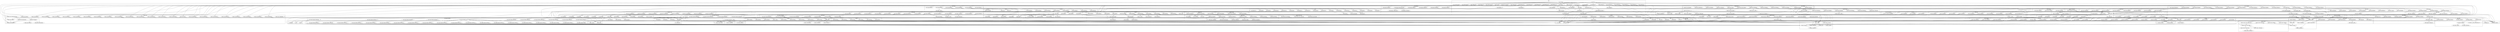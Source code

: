 digraph {
graph [overlap=false]
subgraph cluster_XSLoader {
	label="XSLoader";
	"XSLoader::load";
}
subgraph cluster_Try_Tiny_ScopeGuard {
	label="Try::Tiny::ScopeGuard";
	"Try::Tiny::ScopeGuard::BEGIN@167";
}
subgraph cluster_Tie_StdHash {
	label="Tie::StdHash";
	"Tie::StdHash::TIEHASH";
}
subgraph cluster_integer {
	label="integer";
	"integer::unimport";
	"integer::import";
}
subgraph cluster_HTTP_Date {
	label="HTTP::Date";
	"HTTP::Date::BEGIN@3";
}
subgraph cluster_Encode_utf8 {
	label="Encode::utf8";
	"Encode::utf8::BEGIN@215";
	"Encode::utf8::decode";
	"Encode::utf8::BEGIN@229";
}
subgraph cluster_Carp {
	label="Carp";
	"Carp::_fetch_sub";
	"Carp::BEGIN@3";
	"Carp::BEGIN@49";
	"Carp::_univ_mod_loaded";
	"Carp::BEGIN@6";
	"Carp::BEGIN@749";
	"Carp::BEGIN@742";
	"Carp::BEGIN@61";
	"Carp::BEGIN@73";
	"Carp::BEGIN@728";
	"Carp::BEGIN@294";
	"Carp::BEGIN@137";
	"Carp::BEGIN@572";
	"Carp::BEGIN@95";
	"Carp::BEGIN@187";
	"Carp::BEGIN@1";
	"Carp::BEGIN@4";
	"Carp::BEGIN@168";
	"Carp::BEGIN@5";
	"Carp::BEGIN@254";
}
subgraph cluster_Encode_Encoding {
	label="Encode::Encoding";
	"Encode::Encoding::BEGIN@11";
	"Encode::Encoding::BEGIN@12";
	"Encode::Encoding::CORE:match";
	"Encode::Encoding::BEGIN@4";
	"Encode::Encoding::BEGIN@5";
	"Encode::Encoding::BEGIN@10";
	"Encode::Encoding::renewed";
	"Encode::Encoding::__ANON__";
	"Encode::Encoding::BEGIN@14";
}
subgraph cluster_Symbol {
	label="Symbol";
	"Symbol::BEGIN@3";
	"Symbol::BEGIN@59";
	"Symbol::BEGIN@25";
	"Symbol::BEGIN@78";
	"Symbol::BEGIN@88";
	"Symbol::BEGIN@4";
}
subgraph cluster_File_Copy {
	label="File::Copy";
	"File::Copy::BEGIN@11";
	"File::Copy::__ANON__";
	"File::Copy::BEGIN@12";
	"File::Copy::BEGIN@16";
	"File::Copy::BEGIN@1";
	"File::Copy::BEGIN@19";
	"File::Copy::BEGIN@12.19";
	"File::Copy::BEGIN@10";
	"File::Copy::BEGIN@15";
	"File::Copy::BEGIN@13";
	"File::Copy::BEGIN@17";
	"File::Copy::BEGIN@14";
}
subgraph cluster_Encode_MIME_Name {
	label="Encode::MIME::Name";
	"Encode::MIME::Name::BEGIN@2";
	"Encode::MIME::Name::CORE:match";
	"Encode::MIME::Name::BEGIN@3";
}
subgraph cluster_main {
	label="main";
	"main::CORE:substcont";
	"main::BEGIN@13";
	"main::RRSAgent_text_format";
	"main::fc_uniq";
	"main::BEGIN@128";
	"main::BEGIN@131";
	"main::link_to_recording";
	"main::BEGIN@15";
	"main::CORE:close";
	"main::BEGIN@135";
	"main::add_scribes";
	"main::CORE:unpack";
	"main::BEGIN@137";
	"main::make_id";
	"main::BEGIN@136";
	"main::BEGIN@130";
	"main::CORE:binmode";
	"main::CORE:pack";
	"main::CORE:readline";
	"main::mklink";
	"main::BEGIN@129";
	"main::NULL";
	"main::esc";
	"main::CORE:subst";
	"main::CORE:match";
	"main::BEGIN@134";
	"main::break_url";
	"main::BEGIN@16";
	"main::CORE:print";
	"main::BEGIN@133";
	"main::BEGIN@138";
	"main::BEGIN@126";
	"main::BEGIN@127";
	"main::repository_to_url";
	"main::is_cur_scribe";
	"main::BEGIN@132";
	"main::RUNTIME";
	"main::CORE:regcomp";
	"main::CORE:sort";
}
subgraph cluster_List_Util {
	label="List::Util";
	"List::Util::BEGIN@10";
	"List::Util::BEGIN@35";
	"List::Util::BEGIN@9";
}
subgraph cluster_Storable {
	label="Storable";
	"Storable::BEGIN@66";
	"Storable::BEGIN@487";
	"Storable::BEGIN@83";
	"Storable::BEGIN@30";
	"Storable::CORE:qr";
	"Storable::BEGIN@44";
	"Storable::BEGIN@109";
	"Storable::BEGIN@42";
}
subgraph cluster_AutoLoader {
	label="AutoLoader";
	"AutoLoader::BEGIN@13";
	"AutoLoader::BEGIN@4";
	"AutoLoader::BEGIN@146";
	"AutoLoader::BEGIN@3";
	"AutoLoader::BEGIN@194";
	"AutoLoader::BEGIN@37";
}
subgraph cluster_Pod_Simple_BlackBox {
	label="Pod::Simple::BlackBox";
	"Pod::Simple::BlackBox::BEGIN@1.10";
	"Pod::Simple::BlackBox::BEGIN@1.4";
	"Pod::Simple::BlackBox::BEGIN@1.8";
	"Pod::Simple::BlackBox::BEGIN@289";
	"Pod::Simple::BlackBox::my_qr";
	"Pod::Simple::BlackBox::BEGIN@1.2";
	"Pod::Simple::BlackBox::BEGIN@24";
	"Pod::Simple::BlackBox::CORE:match";
	"Pod::Simple::BlackBox::BEGIN@1520";
	"Pod::Simple::BlackBox::BEGIN@1.6";
	"Pod::Simple::BlackBox::BEGIN@273";
	"Pod::Simple::BlackBox::BEGIN@1";
	"Pod::Simple::BlackBox::BEGIN@1.7";
	"Pod::Simple::BlackBox::BEGIN@55";
	"Pod::Simple::BlackBox::BEGIN@1.3";
	"Pod::Simple::BlackBox::BEGIN@1.11";
	"Pod::Simple::BlackBox::BEGIN@1.17";
	"Pod::Simple::BlackBox::BEGIN@1.5";
	"Pod::Simple::BlackBox::BEGIN@21";
	"Pod::Simple::BlackBox::BEGIN@22";
	"Pod::Simple::BlackBox::BEGIN@1.1";
	"Pod::Simple::BlackBox::BEGIN@1.15";
	"Pod::Simple::BlackBox::BEGIN@67";
	"Pod::Simple::BlackBox::BEGIN@1.14";
	"Pod::Simple::BlackBox::BEGIN@1.13";
	"Pod::Simple::BlackBox::CORE:qr";
	"Pod::Simple::BlackBox::BEGIN@1.18";
	"Pod::Simple::BlackBox::BEGIN@1.12";
	"Pod::Simple::BlackBox::BEGIN@1.9";
	"Pod::Simple::BlackBox::BEGIN@1.16";
	"Pod::Simple::BlackBox::BEGIN@23";
}
subgraph cluster_File_Basename {
	label="File::Basename";
	"File::Basename::BEGIN@13";
	"File::Basename::fileparse_set_fstype";
	"File::Basename::BEGIN@184";
	"File::Basename::CORE:regcomp";
	"File::Basename::BEGIN@5";
	"File::Basename::BEGIN@12";
	"File::Basename::BEGIN@14";
	"File::Basename::CORE:match";
}
subgraph cluster_constant {
	label="constant";
	"constant::BEGIN@141";
	"constant::BEGIN@40";
	"constant::CORE:qr";
	"constant::BEGIN@24";
	"constant::BEGIN@90";
	"constant::import";
	"constant::CORE:regcomp";
	"constant::CORE:match";
	"constant::BEGIN@2";
	"constant::BEGIN@3";
	"constant::BEGIN@4";
	"constant::BEGIN@65";
	"constant::CORE:subst";
}
subgraph cluster_Scalar_Util {
	label="Scalar::Util";
	"Scalar::Util::BEGIN@9";
	"Scalar::Util::BEGIN@10";
}
subgraph cluster_warnings {
	label="warnings";
	"warnings::unimport";
	"warnings::_bits";
	"warnings::register_categories";
	"warnings::import";
	"warnings::CORE:match";
	"warnings::_expand_bits";
	"warnings::_mkMask";
}
subgraph cluster_Getopt_Long_CallBack {
	label="Getopt::Long::CallBack";
	"Getopt::Long::CallBack::BEGIN@1573";
}
subgraph cluster_Internals {
	label="Internals";
	"Internals::SvREADONLY";
}
subgraph cluster_Pod_Simple_LinkSection {
	label="Pod::Simple::LinkSection";
	"Pod::Simple::LinkSection::BEGIN@11";
	"Pod::Simple::LinkSection::__ANON__";
	"Pod::Simple::LinkSection::BEGIN@7";
	"Pod::Simple::LinkSection::BEGIN@8";
	"Pod::Simple::LinkSection::BEGIN@6";
}
subgraph cluster_Sub_Util {
	label="Sub::Util";
	"Sub::Util::BEGIN@8";
	"Sub::Util::BEGIN@7";
}
subgraph cluster_Pod_Simple {
	label="Pod::Simple";
	"Pod::Simple::BEGIN@7";
	"Pod::Simple::BEGIN@10";
	"Pod::Simple::BEGIN@1517";
	"Pod::Simple::BEGIN@4";
	"Pod::Simple::BEGIN@8";
	"Pod::Simple::BEGIN@11";
	"Pod::Simple::CORE:match";
	"Pod::Simple::BEGIN@5";
	"Pod::Simple::BEGIN@1521";
	"Pod::Simple::BEGIN@33";
	"Pod::Simple::BEGIN@9";
	"Pod::Simple::BEGIN@2";
	"Pod::Simple::BEGIN@6";
	"Pod::Simple::BEGIN@174";
	"Pod::Simple::BEGIN@14";
	"Pod::Simple::_accessorize";
	"Pod::Simple::__ANON__";
}
subgraph cluster_Getopt_Long {
	label="Getopt::Long";
	"Getopt::Long::BEGIN@230";
	"Getopt::Long::BEGIN@248";
	"Getopt::Long::CORE:regcomp";
	"Getopt::Long::GetOptionsFromArray";
	"Getopt::Long::BEGIN@237";
	"Getopt::Long::BEGIN@46";
	"Getopt::Long::BEGIN@220";
	"Getopt::Long::BEGIN@240";
	"Getopt::Long::BEGIN@238";
	"Getopt::Long::CORE:match";
	"Getopt::Long::BEGIN@26";
	"Getopt::Long::CORE:sort";
	"Getopt::Long::BEGIN@234";
	"Getopt::Long::BEGIN@249";
	"Getopt::Long::BEGIN@232";
	"Getopt::Long::GetOptions";
	"Getopt::Long::ConfigDefaults";
	"Getopt::Long::BEGIN@38";
	"Getopt::Long::BEGIN@235";
	"Getopt::Long::FindOption";
	"Getopt::Long::BEGIN@241";
	"Getopt::Long::BEGIN@52";
	"Getopt::Long::ParseOptionSpec";
	"Getopt::Long::BEGIN@259";
	"Getopt::Long::import";
	"Getopt::Long::BEGIN@27";
	"Getopt::Long::BEGIN@47";
	"Getopt::Long::BEGIN@23";
	"Getopt::Long::Configure";
	"Getopt::Long::BEGIN@20";
	"Getopt::Long::BEGIN@49";
	"Getopt::Long::BEGIN@236";
}
subgraph cluster_HTTP_Request {
	label="HTTP::Request";
	"HTTP::Request::BEGIN@4";
	"HTTP::Request::BEGIN@3";
	"HTTP::Request::BEGIN@8";
}
subgraph cluster_Encode_Alias {
	label="Encode::Alias";
	"Encode::Alias::BEGIN@5";
	"Encode::Alias::init_aliases";
	"Encode::Alias::BEGIN@7";
	"Encode::Alias::CORE:match";
	"Encode::Alias::BEGIN@3";
	"Encode::Alias::CORE:qr";
	"Encode::Alias::BEGIN@111";
	"Encode::Alias::define_alias";
	"Encode::Alias::find_alias";
	"Encode::Alias::BEGIN@2";
	"Encode::Alias::undef_aliases";
	"Encode::Alias::CORE:regcomp";
}
subgraph cluster_POSIX {
	label="POSIX";
	"POSIX::BEGIN@3";
	"POSIX::CORE:sort";
	"POSIX::BEGIN@11";
	"POSIX::BEGIN@2";
	"POSIX::CORE:subst";
	"POSIX::LC_COLLATE";
	"POSIX::BEGIN@225";
	"POSIX::import";
	"POSIX::load_imports";
}
subgraph cluster_locale {
	label="locale";
	"locale::import";
	"locale::BEGIN@4";
	"locale::BEGIN@7";
	"locale::CORE:subst";
	"locale::BEGIN@3";
}
subgraph cluster_Time_HiRes {
	label="Time::HiRes";
	"Time::HiRes::BEGIN@4";
	"Time::HiRes::AUTOLOAD";
	"Time::HiRes::constant";
	"Time::HiRes::BEGIN@7";
	"Time::HiRes::BEGIN@3";
	"Time::HiRes::import";
	"Time::HiRes::__ANON__[Time/HiRes.pm:71]";
	"Time::HiRes::BEGIN@70";
	"Time::HiRes::CORE:subst";
}
subgraph cluster_File_Spec {
	label="File::Spec";
	"File::Spec::BEGIN@3";
}
subgraph cluster_Config {
	label="Config";
	"Config::BEGIN@9";
	"Config::TIEHASH";
	"Config::BEGIN@10";
	"Config::import";
	"Config::BEGIN@47";
}
subgraph cluster_utf8 {
	label="utf8";
	"utf8::BEGIN@3";
	"utf8::encode";
	"utf8::import";
	"utf8::BEGIN@4";
}
subgraph cluster_if {
	label="if";
	"if::import";
	"if::work";
	"if::BEGIN@2";
}
subgraph cluster_File_Spec_Unix {
	label="File::Spec::Unix";
	"File::Spec::Unix::BEGIN@57";
	"File::Spec::Unix::BEGIN@127";
	"File::Spec::Unix::BEGIN@4";
	"File::Spec::Unix::BEGIN@119";
	"File::Spec::Unix::BEGIN@3";
	"File::Spec::Unix::BEGIN@60";
	"File::Spec::Unix::BEGIN@83";
	"File::Spec::Unix::BEGIN@63";
}
subgraph cluster_Encode_Guess {
	label="Encode::Guess";
	"Encode::Guess::BEGIN@4";
	"Encode::Guess::__ANON__";
	"Encode::Guess::CORE:pack";
	"Encode::Guess::BEGIN@16";
	"Encode::Guess::BEGIN@8";
	"Encode::Guess::CORE:unpack";
	"Encode::Guess::BEGIN@3";
	"Encode::Guess::BEGIN@2";
	"Encode::Guess::add_suspects";
	"Encode::Guess::BEGIN@27";
	"Encode::Guess::CORE:match";
	"Encode::Guess::guess";
	"Encode::Guess::BEGIN@145";
	"Encode::Guess::set_suspects";
	"Encode::Guess::guess_encoding";
	"Encode::Guess::import";
	"Encode::Guess::BEGIN@81";
}
subgraph cluster_Pod_Text {
	label="Pod::Text";
	"Pod::Text::BEGIN@26";
	"Pod::Text::BEGIN@21";
	"Pod::Text::BEGIN@17";
	"Pod::Text::BEGIN@24";
	"Pod::Text::BEGIN@19";
	"Pod::Text::BEGIN@18";
	"Pod::Text::BEGIN@25";
	"Pod::Text::BEGIN@23";
}
subgraph cluster_vars {
	label="vars";
	"vars::BEGIN@3";
	"vars::BEGIN@7";
	"vars::BEGIN@8";
	"vars::import";
	"vars::CORE:match";
}
subgraph cluster_HTTP_Config {
	label="HTTP::Config";
	"HTTP::Config::__ANON__";
	"HTTP::Config::new";
	"HTTP::Config::add";
	"HTTP::Config::BEGIN@4";
	"HTTP::Config::BEGIN@3";
	"HTTP::Config::BEGIN@8";
	"HTTP::Config::BEGIN@43";
}
subgraph cluster_strict {
	label="strict";
	"strict::import";
	"strict::unimport";
}
subgraph cluster_Pod_Usage {
	label="Pod::Usage";
	"Pod::Usage::BEGIN@18";
	"Pod::Usage::BEGIN@19";
	"Pod::Usage::BEGIN@25";
	"Pod::Usage::BEGIN@17";
	"Pod::Usage::BEGIN@13";
	"Pod::Usage::BEGIN@16";
	"Pod::Usage::__ANON__";
}
subgraph cluster_Exporter {
	label="Exporter";
	"Exporter::export";
	"Exporter::BEGIN@4";
	"Exporter::as_heavy";
	"Exporter::export_to_level";
	"Exporter::CORE:subst";
	"Exporter::import";
	"Exporter::BEGIN@3";
	"Exporter::CORE:match";
}
subgraph cluster_version {
	label="version";
	"version::(bool";
	"version::(cmp";
}
subgraph cluster_overload {
	label="overload";
	"overload::import";
	"overload::BEGIN@5";
	"overload::OVERLOAD";
	"overload::BEGIN@4";
	"overload::BEGIN@85";
	"overload::BEGIN@115";
	"overload::BEGIN@3";
	"overload::BEGIN@145";
}
subgraph cluster_HTTP_Status {
	label="HTTP::Status";
	"HTTP::Status::BEGIN@3";
	"HTTP::Status::BEGIN@8";
	"HTTP::Status::BEGIN@4";
	"HTTP::Status::CORE:match";
	"HTTP::Status::BEGIN@134";
	"HTTP::Status::CORE:subst";
}
subgraph cluster_URI {
	label="URI";
	"URI::BEGIN@43";
	"URI::BEGIN@9";
	"URI::BEGIN@4";
	"URI::BEGIN@41";
	"URI::BEGIN@40";
	"URI::BEGIN@3";
	"URI::BEGIN@180";
}
subgraph cluster_overloading {
	label="overloading";
	"overloading::unimport";
	"overloading::BEGIN@2";
}
subgraph cluster_parent {
	label="parent";
	"parent::CORE:subst";
	"parent::BEGIN@2";
	"parent::import";
	"parent::BEGIN@21";
}
subgraph cluster_HTTP_Headers {
	label="HTTP::Headers";
	"HTTP::Headers::_header";
	"HTTP::Headers::BEGIN@3";
	"HTTP::Headers::BEGIN@4";
	"HTTP::Headers::new";
	"HTTP::Headers::CORE:match";
	"HTTP::Headers::BEGIN@8";
	"HTTP::Headers::header";
	"HTTP::Headers::BEGIN@9";
}
subgraph cluster_warnings_register {
	label="warnings::register";
	"warnings::register::import";
}
subgraph cluster_HTTP_Response {
	label="HTTP::Response";
	"HTTP::Response::BEGIN@4";
	"HTTP::Response::BEGIN@10";
	"HTTP::Response::BEGIN@3";
	"HTTP::Response::BEGIN@8";
}
subgraph cluster_LWP_Protocol {
	label="LWP::Protocol";
	"LWP::Protocol::BEGIN@7";
	"LWP::Protocol::BEGIN@62";
	"LWP::Protocol::BEGIN@9";
	"LWP::Protocol::BEGIN@8";
	"LWP::Protocol::BEGIN@10";
	"LWP::Protocol::BEGIN@11";
	"LWP::Protocol::BEGIN@3";
	"LWP::Protocol::BEGIN@12";
}
subgraph cluster_HTTP_Message {
	label="HTTP::Message";
	"HTTP::Message::BEGIN@4";
	"HTTP::Message::BEGIN@3";
	"HTTP::Message::BEGIN@750";
}
subgraph cluster_UNIVERSAL {
	label="UNIVERSAL";
	"UNIVERSAL::VERSION";
	"UNIVERSAL::isa";
}
subgraph cluster_Clone {
	label="Clone";
	"Clone::BEGIN@3";
	"Clone::BEGIN@8";
}
subgraph cluster_Encode_Config {
	label="Encode::Config";
	"Encode::Config::BEGIN@7";
	"Encode::Config::CORE:match";
	"Encode::Config::BEGIN@8";
}
subgraph cluster_Encode {
	label="Encode";
	"Encode::BEGIN@53";
	"Encode::BEGIN@9";
	"Encode::find_encoding";
	"Encode::CORE:match";
	"Encode::BEGIN@6";
	"Encode::BEGIN@7";
	"Encode::getEncoding";
	"Encode::BEGIN@17";
	"Encode::find_alias";
	"Encode::__ANON__";
	"Encode::BEGIN@11";
	"Encode::BEGIN@15";
	"Encode::BEGIN@56";
	"Encode::define_encoding";
	"Encode::CORE:subst";
	"Encode::BEGIN@54";
	"Encode::onBOOT";
	"Encode::define_alias";
	"Encode::BEGIN@5";
	"Encode::is_utf8";
}
subgraph cluster_MIME_Base64 {
	label="MIME::Base64";
	"MIME::Base64::BEGIN@4";
	"MIME::Base64::BEGIN@3";
}
subgraph cluster_mro {
	label="mro";
	"mro::method_changed_in";
}
subgraph cluster_Encode_Unicode {
	label="Encode::Unicode";
	"Encode::Unicode::__ANON__";
	"Encode::Unicode::CORE:match";
	"Encode::Unicode::BEGIN@45";
	"Encode::Unicode::BEGIN@3";
	"Encode::Unicode::BEGIN@4";
	"Encode::Unicode::BEGIN@8";
	"Encode::Unicode::BEGIN@15";
}
subgraph cluster_Encode_UTF_EBCDIC {
	label="Encode::UTF_EBCDIC";
	"Encode::UTF_EBCDIC::BEGIN@178";
}
subgraph cluster_LWP_UserAgent {
	label="LWP::UserAgent";
	"LWP::UserAgent::add_handler";
	"LWP::UserAgent::BEGIN@18";
	"LWP::UserAgent::CORE:match";
	"LWP::UserAgent::BEGIN@9";
	"LWP::UserAgent::BEGIN@11";
	"LWP::UserAgent::BEGIN@10";
	"LWP::UserAgent::BEGIN@14";
	"LWP::UserAgent::default_header";
	"LWP::UserAgent::BEGIN@8";
	"LWP::UserAgent::BEGIN@17";
	"LWP::UserAgent::agent";
	"LWP::UserAgent::BEGIN@7";
	"LWP::UserAgent::new";
	"LWP::UserAgent::set_my_handler";
	"LWP::UserAgent::remove_handler";
	"LWP::UserAgent::BEGIN@3";
	"LWP::UserAgent::_agent";
	"LWP::UserAgent::BEGIN@400";
	"LWP::UserAgent::BEGIN@15";
	"LWP::UserAgent::BEGIN@13";
	"LWP::UserAgent::parse_head";
	"LWP::UserAgent::default_headers";
	"LWP::UserAgent::BEGIN@5";
}
subgraph cluster_Time_Local {
	label="Time::Local";
	"Time::Local::BEGIN@34";
	"Time::Local::CORE:pack";
	"Time::Local::BEGIN@3";
	"Time::Local::_daygm";
	"Time::Local::BEGIN@36";
	"Time::Local::BEGIN@10";
	"Time::Local::BEGIN@6";
	"Time::Local::BEGIN@35";
	"Time::Local::BEGIN@5";
}
subgraph cluster_Fcntl {
	label="Fcntl";
	"Fcntl::BEGIN@5";
	"Fcntl::BEGIN@3";
}
subgraph cluster_Exporter_Heavy {
	label="Exporter::Heavy";
	"Exporter::Heavy::heavy_export_to_level";
	"Exporter::Heavy::_rebuild_cache";
	"Exporter::Heavy::heavy_export";
	"Exporter::Heavy::BEGIN@3";
	"Exporter::Heavy::BEGIN@4";
	"Exporter::Heavy::CORE:subst";
	"Exporter::Heavy::CORE:match";
	"Exporter::Heavy::BEGIN@188";
}
subgraph cluster_Try_Tiny {
	label="Try::Tiny";
	"Try::Tiny::BEGIN@7";
	"Try::Tiny::BEGIN@8";
	"Try::Tiny::BEGIN@13";
	"Try::Tiny::BEGIN@16";
	"Try::Tiny::BEGIN@2";
	"Try::Tiny::BEGIN@10";
}
subgraph cluster_bytes {
	label="bytes";
	"bytes::import";
	"bytes::BEGIN@3";
	"bytes::BEGIN@4";
}
subgraph cluster_Pod_Escapes {
	label="Pod::Escapes";
	"Pod::Escapes::BEGIN@6";
	"Pod::Escapes::BEGIN@3";
	"Pod::Escapes::BEGIN@4";
	"Pod::Escapes::BEGIN@2";
}
subgraph cluster_builtin {
	label="builtin";
	"builtin::BEGIN@3";
	"builtin::import";
	"builtin::BEGIN@4";
}
subgraph cluster_URI_Escape {
	label="URI::Escape";
	"URI::Escape::BEGIN@153";
	"URI::Escape::BEGIN@3";
	"URI::Escape::BEGIN@191";
	"URI::Escape::CORE:qr";
	"URI::Escape::BEGIN@4";
	"URI::Escape::BEGIN@147";
}
subgraph cluster_Tie_Hash {
	label="Tie::Hash";
	"Tie::Hash::BEGIN@6";
	"Tie::Hash::BEGIN@5";
}
subgraph cluster_Cwd {
	label="Cwd";
	"Cwd::BEGIN@40";
	"Cwd::BEGIN@3";
	"Cwd::CORE:match";
	"Cwd::BEGIN@2";
	"Cwd::BEGIN@630";
	"Cwd::CORE:fteexec";
}
subgraph cluster_Encode_XS {
	label="Encode::XS";
	"Encode::XS::name";
	"Encode::XS::decode";
	"Encode::XS::BEGIN@210";
}
subgraph cluster_Pod_Simple_TiedOutFH {
	label="Pod::Simple::TiedOutFH";
	"Pod::Simple::TiedOutFH::BEGIN@5";
	"Pod::Simple::TiedOutFH::BEGIN@4";
	"Pod::Simple::TiedOutFH::BEGIN@6";
}
"parent::import" -> "Encode::Encoding::BEGIN@5";
"parent::import" -> "URI::BEGIN@9";
"main::BEGIN@133" -> "File::Basename::BEGIN@184";
"Pod::Simple::BlackBox::my_qr" -> "Pod::Simple::BlackBox::BEGIN@1.3";
"LWP::UserAgent::BEGIN@8" -> "File::Copy::BEGIN@17";
"Getopt::Long::BEGIN@20" -> "vars::BEGIN@8";
"Pod::Usage::BEGIN@16" -> "Carp::BEGIN@294";
"LWP::UserAgent::BEGIN@15" -> "LWP::Protocol::BEGIN@7";
"Pod::Usage::BEGIN@16" -> "Carp::BEGIN@61";
"LWP::UserAgent::BEGIN@15" -> "LWP::Protocol::BEGIN@8";
"constant::import" -> "mro::method_changed_in";
"Encode::utf8::BEGIN@229" -> "bytes::BEGIN@3";
"Getopt::Long::BEGIN@220" -> "constant::BEGIN@90";
"locale::import" -> "POSIX::BEGIN@225";
"overload::import" -> "overload::OVERLOAD";
"main::BEGIN@137" -> "LWP::UserAgent::BEGIN@400";
"parent::import" -> "HTTP::Message::BEGIN@4";
"overload::BEGIN@115" -> "overloading::unimport";
"overload::BEGIN@85" -> "overloading::unimport";
"Carp::BEGIN@1" -> "overloading::unimport";
"LWP::UserAgent::add_handler" -> "HTTP::Config::add";
"Pod::Simple::LinkSection::BEGIN@7" -> "Pod::Simple::BlackBox::BEGIN@289";
"Pod::Simple::BlackBox::my_qr" -> "Pod::Simple::BlackBox::BEGIN@1.10";
"main::BEGIN@137" -> "LWP::UserAgent::BEGIN@15";
"HTTP::Response::BEGIN@10" -> "HTTP::Status::CORE:subst";
"Encode::BEGIN@56" -> "Storable::BEGIN@42";
"main::BEGIN@135" -> "Encode::Guess::BEGIN@81";
"LWP::UserAgent::BEGIN@9" -> "HTTP::Request::BEGIN@3";
"main::BEGIN@128" -> "Getopt::Long::import";
"main::BEGIN@137" -> "LWP::UserAgent::BEGIN@10";
"locale::import" -> "POSIX::BEGIN@11";
"File::Spec::Unix::BEGIN@4" -> "Cwd::BEGIN@40";
"Pod::Usage::BEGIN@19" -> "File::Spec::Unix::BEGIN@4";
"locale::import" -> "Tie::Hash::BEGIN@5";
"Pod::Text::BEGIN@26" -> "Pod::Simple::BEGIN@4";
"main::BEGIN@135" -> "Encode::Guess::BEGIN@3";
"HTTP::Response::BEGIN@10" -> "HTTP::Status::CORE:match";
"File::Copy::BEGIN@19" -> "File::Copy::BEGIN@1";
"Exporter::as_heavy" -> "Exporter::Heavy::BEGIN@3";
"main::BEGIN@132" -> "utf8::import";
"main::BEGIN@128" -> "Getopt::Long::BEGIN@241";
"File::Spec::Unix::BEGIN@4" -> "Cwd::CORE:match";
"Getopt::Long::BEGIN@220" -> "constant::BEGIN@3";
"Encode::BEGIN@54" -> "Encode::MIME::Name::BEGIN@3";
"Exporter::as_heavy" -> "Exporter::Heavy::BEGIN@4";
"Carp::BEGIN@137" -> "Carp::_univ_mod_loaded";
"parent::import" -> "HTTP::Headers::BEGIN@3";
"main::BEGIN@135" -> "Encode::Guess::BEGIN@145";
"LWP::UserAgent::BEGIN@11" -> "Time::Local::BEGIN@3";
"Encode::getEncoding" -> "Encode::CORE:subst";
"locale::import" -> "POSIX::BEGIN@3";
"HTTP::Headers::BEGIN@8" -> "AutoLoader::BEGIN@37";
"main::BEGIN@135" -> "Encode::Guess::BEGIN@27";
"Encode::BEGIN@56" -> "Storable::BEGIN@109";
"main::BEGIN@128" -> "Getopt::Long::BEGIN@230";
"Pod::Text::BEGIN@24" -> "Encode::utf8::BEGIN@215";
"main::NULL" -> "main::BEGIN@133";
"Getopt::Long::BEGIN@220" -> "constant::BEGIN@24";
"main::make_id" -> "main::CORE:unpack";
"Encode::BEGIN@54" -> "Encode::MIME::Name::CORE:match";
"Pod::Simple::TiedOutFH::BEGIN@4" -> "Symbol::BEGIN@4";
"URI::BEGIN@41" -> "URI::Escape::CORE:qr";
"main::RUNTIME" -> "main::add_scribes";
"locale::import" -> "POSIX::BEGIN@2";
"Pod::Simple::BlackBox::BEGIN@289" -> "if::work";
"Pod::Text::BEGIN@24" -> "Encode::onBOOT";
"LWP::UserAgent::BEGIN@15" -> "LWP::Protocol::BEGIN@62";
"main::BEGIN@128" -> "Getopt::Long::BEGIN@236";
"Encode::UTF_EBCDIC::BEGIN@178" -> "parent::BEGIN@2";
"LWP::UserAgent::BEGIN@11" -> "Time::Local::_daygm";
"Pod::Simple::LinkSection::BEGIN@7" -> "Pod::Simple::BlackBox::BEGIN@67";
"Pod::Simple::BlackBox::BEGIN@289" -> "if::BEGIN@2";
"main::BEGIN@135" -> "main::CORE:pack";
"Storable::BEGIN@487" -> "Storable::CORE:qr";
"LWP::UserAgent::BEGIN@11" -> "Time::Local::BEGIN@35";
"main::BEGIN@135" -> "Encode::Guess::BEGIN@16";
"main::BEGIN@129" -> "Pod::Usage::BEGIN@18";
"Encode::BEGIN@9" -> "Encode::CORE:match";
"Getopt::Long::GetOptionsFromArray" -> "Getopt::Long::FindOption";
"Pod::Simple::BlackBox::my_qr" -> "Pod::Simple::BlackBox::BEGIN@1.17";
"HTTP::Headers::BEGIN@8" -> "AutoLoader::BEGIN@3";
"HTTP::Response::BEGIN@10" -> "HTTP::Status::BEGIN@3";
"Encode::Alias::init_aliases" -> "Encode::Alias::CORE:qr";
"main::NULL" -> "main::BEGIN@127";
"LWP::UserAgent::BEGIN@10" -> "HTTP::Response::BEGIN@10";
"Getopt::Long::BEGIN@20" -> "vars::BEGIN@3";
"Pod::Simple::LinkSection::BEGIN@7" -> "Pod::Simple::BlackBox::BEGIN@273";
"Exporter::import" -> "Exporter::CORE:subst";
"Exporter::as_heavy" -> "Exporter::CORE:subst";
"URI::BEGIN@41" -> "URI::Escape::BEGIN@191";
"Time::HiRes::import" -> "Time::HiRes::__ANON__[Time/HiRes.pm:71]";
"Pod::Usage::BEGIN@17" -> "Config::BEGIN@47";
"Pod::Text::BEGIN@24" -> "Encode::BEGIN@17";
"File::Copy::BEGIN@1" -> "Time::HiRes::BEGIN@3";
"main::BEGIN@137" -> "LWP::UserAgent::BEGIN@13";
"Pod::Text::BEGIN@24" -> "Encode::BEGIN@7";
"Pod::Usage::BEGIN@16" -> "Carp::BEGIN@49";
"HTTP::Headers::BEGIN@8" -> "AutoLoader::BEGIN@4";
"Pod::Simple::TiedOutFH::BEGIN@4" -> "Symbol::BEGIN@78";
"Encode::BEGIN@53" -> "Encode::Alias::BEGIN@2";
"Pod::Text::BEGIN@26" -> "Pod::Simple::BEGIN@1521";
"Pod::Usage::BEGIN@19" -> "File::Spec::Unix::BEGIN@127";
"main::NULL" -> "main::BEGIN@137";
"Pod::Text::BEGIN@26" -> "Pod::Simple::_accessorize";
"LWP::UserAgent::set_my_handler" -> "LWP::UserAgent::add_handler";
"File::Spec::Unix::BEGIN@4" -> "Cwd::BEGIN@2";
"main::BEGIN@129" -> "Pod::Usage::BEGIN@13";
"LWP::UserAgent::BEGIN@11" -> "Time::Local::BEGIN@36";
"Pod::Simple::TiedOutFH::BEGIN@4" -> "Symbol::BEGIN@25";
"Pod::Text::BEGIN@26" -> "Pod::Simple::BEGIN@33";
"parent::import" -> "Encode::Encoding::CORE:match";
"Pod::Text::BEGIN@26" -> "Pod::Simple::BEGIN@5";
"main::BEGIN@128" -> "Getopt::Long::BEGIN@249";
"Pod::Text::BEGIN@24" -> "Encode::Config::CORE:match";
"LWP::Protocol::BEGIN@12" -> "Try::Tiny::BEGIN@16";
"LWP::Protocol::BEGIN@11" -> "List::Util::BEGIN@9";
"Time::HiRes::import" -> "Time::HiRes::AUTOLOAD";
"Pod::Text::BEGIN@24" -> "Encode::XS::BEGIN@210";
"parent::import" -> "Encode::Encoding::BEGIN@12";
"LWP::UserAgent::BEGIN@8" -> "File::Copy::BEGIN@12";
"Time::HiRes::AUTOLOAD" -> "Time::HiRes::CORE:subst";
"main::esc" -> "main::CORE:subst";
"main::add_scribes" -> "main::CORE:subst";
"main::is_cur_scribe" -> "main::CORE:subst";
"main::break_url" -> "main::CORE:subst";
"main::RUNTIME" -> "main::CORE:subst";
"Getopt::Long::BEGIN@26" -> "Exporter::BEGIN@4";
"Encode::Guess::BEGIN@81" -> "Encode::Guess::__ANON__";
"parent::import" -> "Encode::Encoding::BEGIN@11";
"main::BEGIN@137" -> "LWP::UserAgent::BEGIN@14";
"LWP::UserAgent::add_handler" -> "HTTP::Config::BEGIN@4";
"parent::import" -> "HTTP::Message::BEGIN@750";
"main::BEGIN@128" -> "Getopt::Long::BEGIN@49";
"LWP::UserAgent::new" -> "LWP::UserAgent::_agent";
"Encode::BEGIN@56" -> "Storable::BEGIN@66";
"Exporter::import" -> "Exporter::Heavy::heavy_export";
"Exporter::Heavy::heavy_export_to_level" -> "Exporter::Heavy::heavy_export";
"main::RUNTIME" -> "main::fc_uniq";
"Fcntl::BEGIN@3" -> "strict::import";
"Encode::Config::BEGIN@7" -> "strict::import";
"overload::BEGIN@3" -> "strict::import";
"Carp::BEGIN@4" -> "strict::import";
"MIME::Base64::BEGIN@3" -> "strict::import";
"Symbol::BEGIN@88" -> "strict::import";
"Exporter::BEGIN@3" -> "strict::import";
"URI::BEGIN@3" -> "strict::import";
"Config::BEGIN@9" -> "strict::import";
"main::BEGIN@126" -> "strict::import";
"locale::BEGIN@3" -> "strict::import";
"utf8::BEGIN@3" -> "strict::import";
"HTTP::Status::BEGIN@3" -> "strict::import";
"Encode::Unicode::BEGIN@3" -> "strict::import";
"bytes::BEGIN@3" -> "strict::import";
"LWP::Protocol::BEGIN@7" -> "strict::import";
"vars::BEGIN@8" -> "strict::import";
"Cwd::BEGIN@2" -> "strict::import";
"Pod::Simple::BlackBox::BEGIN@22" -> "strict::import";
"Encode::Guess::BEGIN@2" -> "strict::import";
"File::Copy::BEGIN@11" -> "strict::import";
"Pod::Simple::BEGIN@2" -> "strict::import";
"Time::HiRes::BEGIN@4" -> "strict::import";
"Sub::Util::BEGIN@7" -> "strict::import";
"Exporter::Heavy::BEGIN@3" -> "strict::import";
"Pod::Usage::BEGIN@13" -> "strict::import";
"Pod::Simple::BEGIN@1521" -> "strict::import";
"Encode::Alias::BEGIN@2" -> "strict::import";
"Symbol::BEGIN@3" -> "strict::import";
"HTTP::Request::BEGIN@3" -> "strict::import";
"Pod::Simple::BEGIN@4" -> "strict::import";
"Clone::BEGIN@3" -> "strict::import";
"File::Spec::BEGIN@3" -> "strict::import";
"Pod::Simple::LinkSection::BEGIN@6" -> "strict::import";
"File::Spec::Unix::BEGIN@3" -> "strict::import";
"Scalar::Util::BEGIN@9" -> "strict::import";
"HTTP::Message::BEGIN@3" -> "strict::import";
"File::Basename::BEGIN@12" -> "strict::import";
"URI::Escape::BEGIN@3" -> "strict::import";
"HTTP::Response::BEGIN@3" -> "strict::import";
"builtin::BEGIN@3" -> "strict::import";
"HTTP::Headers::BEGIN@3" -> "strict::import";
"constant::BEGIN@3" -> "strict::import";
"List::Util::BEGIN@9" -> "strict::import";
"Encode::BEGIN@5" -> "strict::import";
"Time::Local::BEGIN@3" -> "strict::import";
"Try::Tiny::BEGIN@7" -> "strict::import";
"Encode::Encoding::BEGIN@4" -> "strict::import";
"HTTP::Config::BEGIN@3" -> "strict::import";
"main::BEGIN@15" -> "strict::import";
"AutoLoader::BEGIN@3" -> "strict::import";
"Pod::Text::BEGIN@18" -> "strict::import";
"POSIX::BEGIN@2" -> "strict::import";
"Pod::Escapes::BEGIN@2" -> "strict::import";
"Encode::MIME::Name::BEGIN@2" -> "strict::import";
"HTTP::Date::BEGIN@3" -> "strict::import";
"if::BEGIN@2" -> "strict::import";
"parent::BEGIN@2" -> "strict::import";
"LWP::UserAgent::BEGIN@3" -> "strict::import";
"Pod::Text::BEGIN@26" -> "Pod::Simple::BEGIN@6";
"Encode::BEGIN@53" -> "Encode::Alias::CORE:match";
"Encode::Alias::find_alias" -> "Encode::Alias::CORE:match";
"Pod::Simple::BlackBox::my_qr" -> "Pod::Simple::BlackBox::BEGIN@1";
"Pod::Usage::BEGIN@17" -> "Config::TIEHASH";
"Pod::Usage::BEGIN@16" -> "Carp::BEGIN@6";
"main::NULL" -> "main::BEGIN@126";
"Pod::Usage::BEGIN@17" -> "Config::import";
"locale::BEGIN@7" -> "Config::import";
"File::Copy::BEGIN@17" -> "Config::import";
"warnings::register::import" -> "warnings::register_categories";
"LWP::UserAgent::BEGIN@11" -> "Time::Local::BEGIN@5";
"parent::import" -> "HTTP::Headers::BEGIN@8";
"Encode::BEGIN@56" -> "Storable::BEGIN@83";
"Pod::Usage::BEGIN@19" -> "File::Spec::Unix::BEGIN@57";
"main::RUNTIME" -> "main::CORE:sort";
"warnings::unimport" -> "warnings::_expand_bits";
"warnings::_bits" -> "warnings::_expand_bits";
"Pod::Usage::BEGIN@25" -> "Pod::Text::BEGIN@17";
"Pod::Simple::BlackBox::BEGIN@21" -> "integer::import";
"Pod::Simple::BEGIN@7" -> "integer::import";
"Pod::Simple::BEGIN@11" -> "Pod::Simple::__ANON__";
"Pod::Simple::BEGIN@33" -> "Pod::Simple::__ANON__";
"Pod::Text::BEGIN@24" -> "Encode::BEGIN@6";
"main::BEGIN@133" -> "File::Basename::BEGIN@14";
"Getopt::Long::BEGIN@220" -> "constant::BEGIN@2";
"Pod::Text::BEGIN@24" -> "Encode::UTF_EBCDIC::BEGIN@178";
"Pod::Simple::BlackBox::my_qr" -> "Pod::Simple::BlackBox::BEGIN@1.9";
"Encode::Guess::BEGIN@81" -> "Encode::Unicode::BEGIN@15";
"URI::BEGIN@41" -> "URI::Escape::BEGIN@153";
"LWP::UserAgent::default_header" -> "HTTP::Headers::header";
"Encode::Guess::guess" -> "Encode::is_utf8";
"main::NULL" -> "main::BEGIN@136";
"vars::import" -> "vars::CORE:match";
"Getopt::Long::BEGIN@46" -> "vars::import";
"Pod::Simple::LinkSection::BEGIN@8" -> "vars::import";
"Pod::Simple::BEGIN@14" -> "vars::import";
"Getopt::Long::BEGIN@52" -> "vars::import";
"Pod::Escapes::BEGIN@6" -> "vars::import";
"Getopt::Long::BEGIN@27" -> "vars::import";
"Getopt::Long::BEGIN@47" -> "vars::import";
"Pod::Text::BEGIN@21" -> "vars::import";
"Getopt::Long::BEGIN@23" -> "vars::import";
"Getopt::Long::BEGIN@49" -> "vars::import";
"Pod::Simple::BlackBox::BEGIN@24" -> "vars::import";
"Pod::Simple::TiedOutFH::BEGIN@6" -> "vars::import";
"Getopt::Long::BEGIN@20" -> "vars::import";
"LWP::UserAgent::BEGIN@11" -> "Time::Local::BEGIN@6";
"LWP::UserAgent::BEGIN@15" -> "LWP::Protocol::BEGIN@10";
"Exporter::Heavy::_rebuild_cache" -> "Exporter::Heavy::CORE:subst";
"Exporter::Heavy::heavy_export" -> "Exporter::Heavy::CORE:subst";
"LWP::Protocol::BEGIN@12" -> "Try::Tiny::ScopeGuard::BEGIN@167";
"Time::HiRes::import" -> "Exporter::export_to_level";
"Pod::Usage::BEGIN@25" -> "Pod::Text::BEGIN@26";
"File::Copy::BEGIN@1" -> "Time::HiRes::BEGIN@4";
"main::BEGIN@128" -> "Getopt::Long::BEGIN@38";
"HTTP::Headers::_header" -> "HTTP::Headers::CORE:match";
"LWP::UserAgent::BEGIN@15" -> "LWP::Protocol::BEGIN@3";
"main::BEGIN@128" -> "Getopt::Long::BEGIN@234";
"main::esc" -> "main::repository_to_url";
"Pod::Usage::BEGIN@19" -> "File::Spec::Unix::BEGIN@83";
"Encode::Unicode::BEGIN@8" -> "Encode::Unicode::__ANON__";
"main::esc" -> "main::CORE:regcomp";
"main::add_scribes" -> "main::CORE:regcomp";
"main::RUNTIME" -> "main::CORE:regcomp";
"constant::BEGIN@24" -> "Internals::SvREADONLY";
"constant::import" -> "Internals::SvREADONLY";
"Pod::Text::BEGIN@24" -> "Encode::BEGIN@5";
"Pod::Usage::BEGIN@17" -> "version::(cmp";
"Pod::Text::BEGIN@26" -> "Pod::Simple::BEGIN@8";
"constant::import" -> "constant::CORE:match";
"Encode::define_encoding" -> "Encode::Alias::define_alias";
"Encode::Alias::init_aliases" -> "Encode::Alias::define_alias";
"locale::import" -> "POSIX::LC_COLLATE";
"Pod::Usage::BEGIN@16" -> "Carp::BEGIN@187";
"LWP::UserAgent::BEGIN@8" -> "File::Copy::BEGIN@19";
"main::BEGIN@133" -> "File::Basename::BEGIN@13";
"LWP::Protocol::BEGIN@12" -> "Try::Tiny::BEGIN@8";
"Pod::Simple::BEGIN@11" -> "Pod::Simple::TiedOutFH::BEGIN@4";
"main::BEGIN@128" -> "Getopt::Long::BEGIN@20";
"LWP::UserAgent::BEGIN@9" -> "HTTP::Request::BEGIN@8";
"main::BEGIN@131" -> "locale::BEGIN@7";
"LWP::UserAgent::agent" -> "LWP::UserAgent::CORE:match";
"main::NULL" -> "main::BEGIN@135";
"main::BEGIN@135" -> "Encode::Guess::BEGIN@8";
"LWP::Protocol::BEGIN@11" -> "Scalar::Util::BEGIN@10";
"Getopt::Long::CallBack::BEGIN@1573" -> "overload::BEGIN@85";
"main::BEGIN@132" -> "utf8::BEGIN@3";
"main::BEGIN@131" -> "locale::import";
"main::BEGIN@131" -> "locale::BEGIN@3";
"Carp::BEGIN@73" -> "Carp::_fetch_sub";
"Carp::BEGIN@61" -> "Carp::_fetch_sub";
"Carp::BEGIN@137" -> "Carp::_fetch_sub";
"Encode::UTF_EBCDIC::BEGIN@178" -> "parent::BEGIN@21";
"Encode::define_encoding" -> "Encode::define_alias";
"Pod::Simple::BEGIN@9" -> "Pod::Simple::LinkSection::BEGIN@8";
"Carp::BEGIN@168" -> "Carp::BEGIN@1";
"main::BEGIN@138" -> "MIME::Base64::BEGIN@3";
"Encode::utf8::BEGIN@229" -> "bytes::BEGIN@4";
"Pod::Text::BEGIN@24" -> "Encode::Config::BEGIN@7";
"parent::import" -> "URI::BEGIN@40";
"main::BEGIN@128" -> "main::BEGIN@16";
"main::BEGIN@128" -> "Getopt::Long::BEGIN@238";
"locale::import" -> "locale::CORE:subst";
"Pod::Simple::BlackBox::my_qr" -> "Pod::Simple::BlackBox::BEGIN@1.16";
"Pod::Usage::BEGIN@16" -> "Carp::BEGIN@3";
"File::Spec::Unix::BEGIN@4" -> "Cwd::BEGIN@630";
"HTTP::Headers::BEGIN@8" -> "Clone::BEGIN@3";
"Pod::Simple::BEGIN@8" -> "Pod::Escapes::BEGIN@4";
"LWP::Protocol::BEGIN@12" -> "Try::Tiny::BEGIN@10";
"Try::Tiny::BEGIN@16" -> "Sub::Util::BEGIN@8";
"LWP::UserAgent::default_headers" -> "HTTP::Headers::new";
"Getopt::Long::CallBack::BEGIN@1573" -> "overload::BEGIN@145";
"Encode::BEGIN@56" -> "Storable::BEGIN@487";
"Getopt::Long::BEGIN@220" -> "constant::BEGIN@40";
"main::RUNTIME" -> "main::link_to_recording";
"Encode::Guess::guess_encoding" -> "Encode::Guess::guess";
"Pod::Usage::BEGIN@19" -> "Pod::Usage::__ANON__";
"main::BEGIN@129" -> "Pod::Usage::BEGIN@16";
"Encode::Guess::guess" -> "Encode::XS::decode";
"main::RUNTIME" -> "Encode::XS::decode";
"Encode::Guess::guess" -> "Encode::utf8::decode";
"Pod::Simple::BlackBox::my_qr" -> "Pod::Simple::BlackBox::BEGIN@1.6";
"main::BEGIN@128" -> "Getopt::Long::BEGIN@237";
"LWP::Protocol::BEGIN@11" -> "Scalar::Util::BEGIN@9";
"Getopt::Long::CallBack::BEGIN@1573" -> "overload::BEGIN@4";
"Pod::Simple::BEGIN@9" -> "Pod::Simple::LinkSection::BEGIN@6";
"Pod::Usage::BEGIN@19" -> "File::Spec::BEGIN@3";
"main::RUNTIME" -> "Getopt::Long::GetOptionsFromArray";
"Pod::Text::BEGIN@24" -> "Encode::Config::BEGIN@8";
"Pod::Simple::BEGIN@8" -> "Pod::Escapes::BEGIN@2";
"Encode::Guess::BEGIN@81" -> "Encode::Unicode::BEGIN@8";
"File::Copy::BEGIN@1" -> "Time::HiRes::BEGIN@70";
"Pod::Simple::BlackBox::my_qr" -> "Pod::Simple::BlackBox::BEGIN@1.14";
"Getopt::Long::GetOptionsFromArray" -> "UNIVERSAL::isa";
"LWP::UserAgent::BEGIN@11" -> "HTTP::Date::BEGIN@3";
"URI::BEGIN@9" -> "constant::import";
"Getopt::Long::BEGIN@234" -> "constant::import";
"File::Spec::Unix::BEGIN@119" -> "constant::import";
"Getopt::Long::BEGIN@249" -> "constant::import";
"File::Spec::Unix::BEGIN@57" -> "constant::import";
"Getopt::Long::BEGIN@220" -> "constant::import";
"Getopt::Long::BEGIN@237" -> "constant::import";
"Getopt::Long::BEGIN@248" -> "constant::import";
"Getopt::Long::BEGIN@230" -> "constant::import";
"Encode::Alias::BEGIN@5" -> "constant::import";
"Encode::BEGIN@7" -> "constant::import";
"Getopt::Long::BEGIN@238" -> "constant::import";
"Getopt::Long::BEGIN@240" -> "constant::import";
"Getopt::Long::BEGIN@236" -> "constant::import";
"Time::Local::BEGIN@34" -> "constant::import";
"File::Spec::Unix::BEGIN@127" -> "constant::import";
"Encode::Encoding::BEGIN@14" -> "constant::import";
"Getopt::Long::BEGIN@232" -> "constant::import";
"Try::Tiny::ScopeGuard::BEGIN@167" -> "constant::import";
"Time::Local::BEGIN@35" -> "constant::import";
"File::Spec::Unix::BEGIN@60" -> "constant::import";
"File::Spec::Unix::BEGIN@63" -> "constant::import";
"Getopt::Long::BEGIN@259" -> "constant::import";
"Encode::Guess::BEGIN@8" -> "constant::import";
"Getopt::Long::BEGIN@241" -> "constant::import";
"Time::Local::BEGIN@36" -> "constant::import";
"Getopt::Long::BEGIN@235" -> "constant::import";
"Encode::BEGIN@54" -> "Encode::MIME::Name::BEGIN@2";
"Pod::Simple::BlackBox::my_qr" -> "Pod::Simple::BlackBox::BEGIN@1.13";
"main::BEGIN@128" -> "Getopt::Long::ConfigDefaults";
"HTTP::Response::BEGIN@10" -> "HTTP::Status::BEGIN@8";
"Encode::getEncoding" -> "Encode::find_alias";
"Getopt::Long::BEGIN@220" -> "constant::CORE:qr";
"main::BEGIN@137" -> "LWP::UserAgent::BEGIN@9";
"main::BEGIN@128" -> "Getopt::Long::BEGIN@235";
"LWP::Protocol::BEGIN@11" -> "List::Util::BEGIN@10";
"Exporter::import" -> "Exporter::CORE:match";
"Pod::Text::BEGIN@24" -> "Encode::define_encoding";
"main::BEGIN@135" -> "Encode::define_encoding";
"Encode::Guess::BEGIN@81" -> "Encode::define_encoding";
"Encode::onBOOT" -> "Encode::define_encoding";
"Encode::Guess::BEGIN@81" -> "Encode::Unicode::BEGIN@3";
"LWP::UserAgent::BEGIN@11" -> "Time::Local::BEGIN@10";
"LWP::UserAgent::BEGIN@15" -> "LWP::Protocol::BEGIN@11";
"Pod::Usage::BEGIN@16" -> "Carp::BEGIN@4";
"Getopt::Long::CallBack::BEGIN@1573" -> "overload::BEGIN@3";
"File::Basename::fileparse_set_fstype" -> "File::Basename::CORE:regcomp";
"Pod::Simple::BlackBox::BEGIN@289" -> "if::import";
"main::BEGIN@128" -> "Getopt::Long::BEGIN@26";
"LWP::UserAgent::new" -> "LWP::UserAgent::parse_head";
"Exporter::Heavy::heavy_export_to_level" -> "Exporter::export";
"Exporter::import" -> "Exporter::export";
"main::BEGIN@137" -> "LWP::UserAgent::BEGIN@17";
"Pod::Usage::BEGIN@25" -> "Pod::Text::BEGIN@23";
"Pod::Text::BEGIN@26" -> "Pod::Simple::BEGIN@11";
"locale::import" -> "Tie::StdHash::TIEHASH";
"Pod::Usage::BEGIN@16" -> "Carp::BEGIN@137";
"Pod::Simple::BEGIN@11" -> "Pod::Simple::TiedOutFH::BEGIN@6";
"Encode::Guess::BEGIN@81" -> "Encode::Unicode::CORE:match";
"main::RUNTIME" -> "LWP::UserAgent::new";
"main::BEGIN@128" -> "Getopt::Long::BEGIN@23";
"main::NULL" -> "main::BEGIN@130";
"HTTP::Headers::BEGIN@8" -> "AutoLoader::BEGIN@146";
"main::BEGIN@132" -> "utf8::BEGIN@4";
"Encode::Alias::init_aliases" -> "Encode::Alias::undef_aliases";
"main::BEGIN@128" -> "Getopt::Long::BEGIN@259";
"File::Copy::BEGIN@14" -> "builtin::BEGIN@4";
"Pod::Text::BEGIN@26" -> "Pod::Simple::BEGIN@9";
"Pod::Simple::BlackBox::my_qr" -> "Pod::Simple::BlackBox::BEGIN@1.7";
"LWP::UserAgent::BEGIN@10" -> "HTTP::Response::BEGIN@3";
"Pod::Simple::BlackBox::my_qr" -> "Pod::Simple::BlackBox::CORE:match";
"LWP::UserAgent::add_handler" -> "HTTP::Config::new";
"constant::import" -> "constant::CORE:regcomp";
"main::BEGIN@128" -> "Getopt::Long::BEGIN@46";
"Pod::Usage::BEGIN@16" -> "Carp::BEGIN@254";
"Pod::Simple::LinkSection::BEGIN@7" -> "Pod::Simple::BlackBox::BEGIN@1.8";
"Getopt::Long::GetOptionsFromArray" -> "Getopt::Long::CORE:regcomp";
"Getopt::Long::FindOption" -> "Getopt::Long::CORE:regcomp";
"LWP::UserAgent::BEGIN@15" -> "LWP::Protocol::BEGIN@12";
"Pod::Simple::LinkSection::BEGIN@7" -> "Pod::Simple::BlackBox::my_qr";
"Pod::Text::BEGIN@26" -> "Pod::Simple::BlackBox::my_qr";
"main::BEGIN@133" -> "File::Basename::BEGIN@12";
"main::BEGIN@129" -> "Pod::Usage::BEGIN@17";
"List::Util::BEGIN@35" -> "strict::unimport";
"Carp::BEGIN@728" -> "strict::unimport";
"constant::BEGIN@141" -> "strict::unimport";
"LWP::Protocol::BEGIN@62" -> "strict::unimport";
"HTTP::Message::BEGIN@750" -> "strict::unimport";
"Time::HiRes::BEGIN@70" -> "strict::unimport";
"Symbol::BEGIN@78" -> "strict::unimport";
"Symbol::BEGIN@59" -> "strict::unimport";
"Cwd::BEGIN@630" -> "strict::unimport";
"URI::BEGIN@180" -> "strict::unimport";
"HTTP::Status::BEGIN@134" -> "strict::unimport";
"Symbol::BEGIN@25" -> "strict::unimport";
"constant::BEGIN@40" -> "strict::unimport";
"AutoLoader::BEGIN@194" -> "strict::unimport";
"AutoLoader::BEGIN@146" -> "strict::unimport";
"constant::BEGIN@90" -> "strict::unimport";
"Encode::Guess::BEGIN@27" -> "strict::unimport";
"AutoLoader::BEGIN@37" -> "strict::unimport";
"Pod::Simple::BEGIN@1517" -> "strict::unimport";
"File::Spec::Unix::BEGIN@83" -> "strict::unimport";
"parent::BEGIN@21" -> "strict::unimport";
"Exporter::Heavy::BEGIN@4" -> "strict::unimport";
"Carp::BEGIN@749" -> "strict::unimport";
"Exporter::BEGIN@4" -> "strict::unimport";
"Config::BEGIN@47" -> "strict::unimport";
"constant::BEGIN@65" -> "strict::unimport";
"Carp::BEGIN@187" -> "strict::unimport";
"LWP::UserAgent::BEGIN@400" -> "strict::unimport";
"overload::BEGIN@4" -> "strict::unimport";
"POSIX::BEGIN@225" -> "strict::unimport";
"Carp::BEGIN@254" -> "strict::unimport";
"Pod::Simple::BlackBox::my_qr" -> "Pod::Simple::BlackBox::BEGIN@1.12";
"Pod::Usage::BEGIN@25" -> "Pod::Text::BEGIN@18";
"Encode::BEGIN@53" -> "Encode::Alias::BEGIN@7";
"POSIX::import" -> "POSIX::CORE:sort";
"warnings::import" -> "warnings::CORE:match";
"main::BEGIN@127" -> "warnings::CORE:match";
"main::RUNTIME" -> "main::CORE:binmode";
"main::RUNTIME" -> "main::CORE:readline";
"LWP::UserAgent::new" -> "LWP::UserAgent::agent";
"parent::import" -> "Encode::Encoding::BEGIN@4";
"Encode::Guess::BEGIN@81" -> "Encode::Unicode::BEGIN@4";
"Pod::Usage::BEGIN@16" -> "Carp::BEGIN@572";
"File::Copy::BEGIN@1" -> "Time::HiRes::BEGIN@7";
"main::BEGIN@133" -> "File::Basename::BEGIN@5";
"main::BEGIN@129" -> "Pod::Usage::BEGIN@25";
"Pod::Simple::LinkSection::BEGIN@7" -> "Pod::Simple::LinkSection::__ANON__";
"main::NULL" -> "main::BEGIN@131";
"Getopt::Long::GetOptionsFromArray" -> "Getopt::Long::ParseOptionSpec";
"Pod::Simple::BEGIN@8" -> "Pod::Escapes::BEGIN@6";
"File::Copy::BEGIN@14" -> "builtin::import";
"Pod::Usage::BEGIN@19" -> "File::Spec::Unix::BEGIN@119";
"LWP::UserAgent::BEGIN@8" -> "File::Copy::BEGIN@10";
"main::RUNTIME" -> "main::is_cur_scribe";
"main::BEGIN@133" -> "File::Basename::fileparse_set_fstype";
"HTTP::Response::BEGIN@10" -> "HTTP::Status::BEGIN@4";
"Storable::BEGIN@83" -> "Fcntl::BEGIN@3";
"Encode::BEGIN@53" -> "Encode::Alias::BEGIN@5";
"main::esc" -> "main::CORE:match";
"main::add_scribes" -> "main::CORE:match";
"main::RUNTIME" -> "main::CORE:match";
"main::RRSAgent_text_format" -> "main::CORE:match";
"main::break_url" -> "main::CORE:match";
"main::mklink" -> "main::break_url";
"POSIX::import" -> "POSIX::load_imports";
"Pod::Simple::LinkSection::BEGIN@7" -> "Pod::Simple::BlackBox::BEGIN@23";
"Getopt::Long::BEGIN@20" -> "vars::BEGIN@7";
"File::Spec::Unix::BEGIN@4" -> "Cwd::BEGIN@3";
"Pod::Text::BEGIN@24" -> "Encode::BEGIN@56";
"parent::import" -> "Encode::Encoding::BEGIN@14";
"Pod::Simple::BlackBox::my_qr" -> "Pod::Simple::BlackBox::CORE:qr";
"Pod::Simple::LinkSection::BEGIN@7" -> "Pod::Simple::BlackBox::CORE:qr";
"Pod::Text::BEGIN@26" -> "Pod::Simple::BEGIN@174";
"Pod::Simple::LinkSection::BEGIN@7" -> "Pod::Simple::BlackBox::BEGIN@22";
"Pod::Simple::BlackBox::my_qr" -> "Pod::Simple::BlackBox::BEGIN@1.1";
"HTTP::Headers::BEGIN@8" -> "Exporter::import";
"Storable::BEGIN@83" -> "Exporter::import";
"Encode::BEGIN@15" -> "Exporter::import";
"Pod::Usage::BEGIN@16" -> "Exporter::import";
"Fcntl::BEGIN@5" -> "Exporter::import";
"main::BEGIN@134" -> "Exporter::import";
"main::BEGIN@133" -> "Exporter::import";
"Getopt::Long::BEGIN@26" -> "Exporter::import";
"main::BEGIN@138" -> "Exporter::import";
"LWP::Protocol::BEGIN@12" -> "Exporter::import";
"LWP::Protocol::BEGIN@11" -> "Exporter::import";
"Try::Tiny::BEGIN@13" -> "Exporter::import";
"Tie::Hash::BEGIN@5" -> "Exporter::import";
"POSIX::BEGIN@11" -> "Exporter::import";
"Cwd::BEGIN@3" -> "Exporter::import";
"Encode::Alias::BEGIN@7" -> "Exporter::import";
"Try::Tiny::BEGIN@10" -> "Exporter::import";
"main::BEGIN@129" -> "Exporter::import";
"Encode::BEGIN@56" -> "Exporter::import";
"Pod::Simple::TiedOutFH::BEGIN@4" -> "Exporter::import";
"Getopt::Long::import" -> "Exporter::import";
"Storable::BEGIN@42" -> "Exporter::import";
"LWP::UserAgent::BEGIN@17" -> "Exporter::import";
"Pod::Text::BEGIN@23" -> "Exporter::import";
"Encode::Guess::BEGIN@4" -> "Exporter::import";
"URI::Escape::BEGIN@147" -> "Exporter::import";
"Pod::Text::BEGIN@24" -> "Exporter::import";
"Pod::Usage::BEGIN@18" -> "Exporter::import";
"LWP::UserAgent::BEGIN@18" -> "Exporter::import";
"HTTP::Status::BEGIN@8" -> "Exporter::import";
"POSIX::import" -> "Exporter::import";
"Time::Local::BEGIN@6" -> "Exporter::import";
"File::Copy::BEGIN@1" -> "Time::HiRes::import";
"HTTP::Response::BEGIN@10" -> "HTTP::Status::BEGIN@134";
"LWP::UserAgent::BEGIN@8" -> "File::Copy::BEGIN@12.19";
"Getopt::Long::CallBack::BEGIN@1573" -> "overload::BEGIN@115";
"main::BEGIN@131" -> "locale::BEGIN@4";
"Encode::Guess::import" -> "Encode::Guess::set_suspects";
"Encode::getEncoding" -> "Encode::Alias::find_alias";
"parent::import" -> "HTTP::Headers::BEGIN@9";
"Encode::Guess::BEGIN@81" -> "Encode::Unicode::BEGIN@45";
"main::NULL" -> "main::BEGIN@132";
"Config::BEGIN@10" -> "warnings::import";
"Try::Tiny::BEGIN@8" -> "warnings::import";
"HTTP::Config::BEGIN@4" -> "warnings::import";
"Encode::Alias::BEGIN@3" -> "warnings::import";
"Symbol::BEGIN@4" -> "warnings::import";
"Sub::Util::BEGIN@8" -> "warnings::import";
"HTTP::Request::BEGIN@4" -> "warnings::import";
"utf8::BEGIN@4" -> "warnings::import";
"Encode::Guess::BEGIN@3" -> "warnings::import";
"Carp::BEGIN@5" -> "warnings::import";
"Encode::Unicode::BEGIN@4" -> "warnings::import";
"URI::Escape::BEGIN@4" -> "warnings::import";
"Scalar::Util::BEGIN@10" -> "warnings::import";
"Pod::Escapes::BEGIN@3" -> "warnings::import";
"builtin::BEGIN@4" -> "warnings::import";
"Pod::Text::BEGIN@19" -> "warnings::import";
"main::BEGIN@127" -> "warnings::import";
"MIME::Base64::BEGIN@4" -> "warnings::import";
"Encode::Encoding::BEGIN@5" -> "warnings::import";
"Encode::MIME::Name::BEGIN@3" -> "warnings::import";
"locale::BEGIN@4" -> "warnings::import";
"List::Util::BEGIN@10" -> "warnings::import";
"POSIX::BEGIN@3" -> "warnings::import";
"HTTP::Headers::BEGIN@4" -> "warnings::import";
"bytes::BEGIN@4" -> "warnings::import";
"HTTP::Status::BEGIN@4" -> "warnings::import";
"HTTP::Message::BEGIN@4" -> "warnings::import";
"HTTP::Response::BEGIN@4" -> "warnings::import";
"URI::BEGIN@4" -> "warnings::import";
"File::Copy::BEGIN@12" -> "warnings::import";
"File::Basename::BEGIN@14" -> "warnings::import";
"overloading::BEGIN@2" -> "warnings::import";
"main::BEGIN@16" -> "warnings::import";
"Encode::BEGIN@6" -> "warnings::import";
"Encode::Config::BEGIN@8" -> "warnings::import";
"parent::import" -> "URI::BEGIN@4";
"Pod::Usage::BEGIN@19" -> "File::Spec::Unix::BEGIN@3";
"Getopt::Long::BEGIN@220" -> "constant::BEGIN@65";
"HTTP::Headers::BEGIN@8" -> "Clone::BEGIN@8";
"main::BEGIN@128" -> "Getopt::Long::BEGIN@248";
"Exporter::as_heavy" -> "Exporter::Heavy::BEGIN@188";
"parent::import" -> "URI::BEGIN@41";
"parent::import" -> "parent::CORE:subst";
"URI::BEGIN@41" -> "URI::Escape::BEGIN@3";
"Pod::Simple::BEGIN@9" -> "Pod::Simple::LinkSection::BEGIN@11";
"Storable::BEGIN@83" -> "Fcntl::BEGIN@5";
"Getopt::Long::FindOption" -> "Getopt::Long::CORE:match";
"Getopt::Long::Configure" -> "Getopt::Long::CORE:match";
"Getopt::Long::ParseOptionSpec" -> "Getopt::Long::CORE:match";
"main::BEGIN@128" -> "Getopt::Long::CORE:match";
"Getopt::Long::GetOptionsFromArray" -> "Getopt::Long::CORE:match";
"parent::import" -> "URI::BEGIN@43";
"Pod::Simple::TiedOutFH::BEGIN@4" -> "Symbol::BEGIN@59";
"Pod::Usage::BEGIN@25" -> "Pod::Text::BEGIN@25";
"main::BEGIN@137" -> "LWP::UserAgent::BEGIN@3";
"LWP::UserAgent::BEGIN@8" -> "File::Copy::BEGIN@13";
"Getopt::Long::BEGIN@220" -> "constant::BEGIN@141";
"main::NULL" -> "main::BEGIN@129";
"LWP::Protocol::BEGIN@11" -> "List::Util::BEGIN@35";
"Pod::Usage::BEGIN@16" -> "Carp::BEGIN@5";
"LWP::UserAgent::add_handler" -> "HTTP::Config::BEGIN@43";
"LWP::UserAgent::add_handler" -> "HTTP::Config::BEGIN@3";
"Pod::Simple::LinkSection::BEGIN@7" -> "utf8::encode";
"Pod::Text::BEGIN@24" -> "Encode::BEGIN@9";
"Pod::Usage::BEGIN@19" -> "File::Spec::Unix::BEGIN@63";
"Pod::Text::BEGIN@24" -> "Encode::BEGIN@53";
"main::BEGIN@137" -> "LWP::UserAgent::BEGIN@11";
"Time::Local::BEGIN@10" -> "parent::import";
"Encode::XS::BEGIN@210" -> "parent::import";
"HTTP::Response::BEGIN@8" -> "parent::import";
"HTTP::Request::BEGIN@8" -> "parent::import";
"Encode::Unicode::BEGIN@45" -> "parent::import";
"Encode::Guess::BEGIN@16" -> "parent::import";
"Encode::utf8::BEGIN@215" -> "parent::import";
"LWP::UserAgent::BEGIN@5" -> "parent::import";
"Encode::UTF_EBCDIC::BEGIN@178" -> "parent::import";
"LWP::Protocol::BEGIN@3" -> "parent::import";
"main::BEGIN@128" -> "Getopt::Long::BEGIN@52";
"Pod::Usage::BEGIN@25" -> "Pod::Text::BEGIN@24";
"main::BEGIN@129" -> "Pod::Usage::BEGIN@19";
"parent::import" -> "HTTP::Headers::BEGIN@4";
"Getopt::Long::CallBack::BEGIN@1573" -> "overload::BEGIN@5";
"main::BEGIN@135" -> "Encode::Guess::CORE:match";
"Encode::Guess::guess" -> "Encode::Guess::CORE:match";
"Pod::Simple::BlackBox::my_qr" -> "Pod::Simple::BlackBox::BEGIN@1.4";
"main::BEGIN@128" -> "Getopt::Long::CallBack::BEGIN@1573";
"Exporter::Heavy::heavy_export" -> "Exporter::Heavy::_rebuild_cache";
"parent::import" -> "URI::BEGIN@3";
"Encode::find_encoding" -> "Encode::getEncoding";
"Getopt::Long::BEGIN@26" -> "Exporter::BEGIN@3";
"main::BEGIN@128" -> "Getopt::Long::BEGIN@240";
"Time::HiRes::AUTOLOAD" -> "Time::HiRes::constant";
"main::NULL" -> "main::BEGIN@134";
"Encode::BEGIN@53" -> "Encode::Alias::BEGIN@3";
"HTTP::Headers::BEGIN@8" -> "XSLoader::load";
"Storable::BEGIN@83" -> "XSLoader::load";
"File::Copy::BEGIN@1" -> "XSLoader::load";
"main::BEGIN@138" -> "XSLoader::load";
"File::Spec::Unix::BEGIN@4" -> "XSLoader::load";
"Storable::BEGIN@109" -> "XSLoader::load";
"LWP::Protocol::BEGIN@11" -> "XSLoader::load";
"Encode::Guess::BEGIN@81" -> "XSLoader::load";
"locale::import" -> "XSLoader::load";
"Encode::BEGIN@9" -> "XSLoader::load";
"Pod::Simple::TiedOutFH::BEGIN@4" -> "Symbol::BEGIN@3";
"Time::HiRes::import" -> "Exporter::Heavy::heavy_export_to_level";
"Pod::Usage::BEGIN@16" -> "Carp::BEGIN@728";
"main::BEGIN@128" -> "Getopt::Long::BEGIN@47";
"Getopt::Long::import" -> "Getopt::Long::Configure";
"main::BEGIN@128" -> "Getopt::Long::Configure";
"Pod::Usage::BEGIN@16" -> "Carp::BEGIN@73";
"Encode::utf8::BEGIN@229" -> "bytes::import";
"LWP::UserAgent::BEGIN@8" -> "File::Copy::BEGIN@11";
"main::BEGIN@128" -> "Getopt::Long::BEGIN@232";
"Pod::Usage::BEGIN@16" -> "Carp::BEGIN@168";
"POSIX::import" -> "POSIX::CORE:subst";
"main::RUNTIME" -> "main::CORE:substcont";
"Pod::Usage::BEGIN@19" -> "File::Spec::Unix::BEGIN@60";
"main::RUNTIME" -> "Encode::Guess::guess_encoding";
"Pod::Text::BEGIN@24" -> "Encode::BEGIN@15";
"File::Copy::BEGIN@14" -> "builtin::BEGIN@3";
"Pod::Simple::BlackBox::my_qr" -> "Pod::Simple::BlackBox::BEGIN@1.11";
"LWP::UserAgent::default_header" -> "LWP::UserAgent::default_headers";
"Pod::Simple::LinkSection::BEGIN@7" -> "Pod::Simple::BlackBox::BEGIN@55";
"Pod::Simple::LinkSection::BEGIN@7" -> "Pod::Simple::BlackBox::BEGIN@1520";
"Pod::Simple::LinkSection::BEGIN@7" -> "Pod::Simple::BlackBox::BEGIN@24";
"Pod::Simple::BlackBox::BEGIN@1520" -> "integer::unimport";
"LWP::UserAgent::BEGIN@8" -> "File::Copy::BEGIN@14";
"LWP::UserAgent::BEGIN@10" -> "HTTP::Response::BEGIN@8";
"main::RUNTIME" -> "main::esc";
"main::mklink" -> "main::esc";
"main::esc" -> "main::esc";
"Pod::Usage::BEGIN@16" -> "Carp::BEGIN@95";
"Encode::BEGIN@53" -> "Encode::Alias::init_aliases";
"main::RUNTIME" -> "main::CORE:print";
"warnings::register_categories" -> "warnings::_mkMask";
"overload::BEGIN@85" -> "overloading::BEGIN@2";
"parent::import" -> "HTTP::Message::BEGIN@3";
"HTTP::Headers::BEGIN@8" -> "AutoLoader::BEGIN@13";
"warnings::import" -> "warnings::_bits";
"Encode::Alias::find_alias" -> "Encode::Alias::CORE:regcomp";
"main::BEGIN@128" -> "Getopt::Long::BEGIN@27";
"LWP::UserAgent::set_my_handler" -> "LWP::UserAgent::remove_handler";
"LWP::UserAgent::BEGIN@11" -> "Time::Local::BEGIN@34";
"Pod::Text::BEGIN@26" -> "Pod::Simple::BEGIN@7";
"LWP::UserAgent::BEGIN@9" -> "HTTP::Request::BEGIN@4";
"main::RUNTIME" -> "main::make_id";
"Encode::Guess::set_suspects" -> "Encode::Guess::add_suspects";
"locale::import" -> "POSIX::import";
"main::BEGIN@136" -> "POSIX::import";
"main::RUNTIME" -> "Getopt::Long::GetOptions";
"Encode::BEGIN@56" -> "Storable::BEGIN@44";
"Pod::Text::BEGIN@26" -> "Pod::Simple::BEGIN@14";
"main::BEGIN@137" -> "LWP::UserAgent::BEGIN@18";
"LWP::Protocol::BEGIN@12" -> "Try::Tiny::BEGIN@7";
"main::RUNTIME" -> "main::CORE:close";
"URI::BEGIN@41" -> "URI::Escape::BEGIN@4";
"URI::BEGIN@41" -> "URI::Escape::BEGIN@147";
"main::BEGIN@135" -> "Encode::Guess::BEGIN@4";
"main::BEGIN@137" -> "LWP::UserAgent::BEGIN@5";
"Pod::Simple::_accessorize" -> "Pod::Simple::CORE:match";
"main::BEGIN@135" -> "Encode::Guess::import";
"LWP::UserAgent::add_handler" -> "HTTP::Config::BEGIN@8";
"Encode::BEGIN@53" -> "Encode::Alias::BEGIN@111";
"main::BEGIN@138" -> "MIME::Base64::BEGIN@4";
"Exporter::Heavy::heavy_export" -> "Exporter::Heavy::CORE:match";
"Getopt::Long::FindOption" -> "Getopt::Long::CORE:sort";
"Getopt::Long::BEGIN@220" -> "constant::BEGIN@4";
"File::Copy::BEGIN@12.19" -> "warnings::unimport";
"Carp::BEGIN@6" -> "warnings::unimport";
"Pod::Simple::BlackBox::BEGIN@1" -> "warnings::unimport";
"Pod::Simple::BlackBox::BEGIN@1.11" -> "warnings::unimport";
"Pod::Simple::BlackBox::BEGIN@1.3" -> "warnings::unimport";
"Pod::Simple::BlackBox::BEGIN@1.7" -> "warnings::unimport";
"Pod::Simple::BlackBox::BEGIN@273" -> "warnings::unimport";
"overload::BEGIN@5" -> "warnings::unimport";
"Pod::Simple::BlackBox::BEGIN@1.6" -> "warnings::unimport";
"Carp::BEGIN@742" -> "warnings::unimport";
"Pod::Simple::BlackBox::BEGIN@1.8" -> "warnings::unimport";
"Pod::Simple::BlackBox::BEGIN@1.4" -> "warnings::unimport";
"URI::Escape::BEGIN@191" -> "warnings::unimport";
"Pod::Simple::BlackBox::BEGIN@1.2" -> "warnings::unimport";
"Exporter::Heavy::BEGIN@188" -> "warnings::unimport";
"Pod::Simple::BlackBox::BEGIN@1.10" -> "warnings::unimport";
"Pod::Simple::BlackBox::BEGIN@1.16" -> "warnings::unimport";
"Pod::Simple::BlackBox::BEGIN@1.9" -> "warnings::unimport";
"Pod::Simple::BlackBox::BEGIN@1.12" -> "warnings::unimport";
"File::Copy::BEGIN@13" -> "warnings::unimport";
"Pod::Simple::BlackBox::BEGIN@1.14" -> "warnings::unimport";
"Pod::Simple::BlackBox::BEGIN@67" -> "warnings::unimport";
"Storable::BEGIN@66" -> "warnings::unimport";
"Pod::Simple::BlackBox::BEGIN@1.18" -> "warnings::unimport";
"Pod::Simple::BlackBox::BEGIN@1.13" -> "warnings::unimport";
"HTTP::Config::BEGIN@43" -> "warnings::unimport";
"Pod::Simple::BlackBox::BEGIN@1.15" -> "warnings::unimport";
"Pod::Simple::BlackBox::BEGIN@1.1" -> "warnings::unimport";
"Pod::Simple::BlackBox::BEGIN@1.17" -> "warnings::unimport";
"Pod::Simple::BlackBox::BEGIN@1.5" -> "warnings::unimport";
"Pod::Text::BEGIN@24" -> "Encode::BEGIN@54";
"Pod::Text::BEGIN@26" -> "Pod::Simple::BEGIN@1517";
"LWP::UserAgent::BEGIN@10" -> "HTTP::Response::BEGIN@4";
"Pod::Simple::TiedOutFH::BEGIN@4" -> "Symbol::BEGIN@88";
"LWP::UserAgent::BEGIN@8" -> "File::Copy::BEGIN@16";
"Try::Tiny::BEGIN@10" -> "UNIVERSAL::VERSION";
"Try::Tiny::BEGIN@16" -> "UNIVERSAL::VERSION";
"URI::Escape::BEGIN@147" -> "UNIVERSAL::VERSION";
"Pod::Simple::BEGIN@8" -> "UNIVERSAL::VERSION";
"HTTP::Status::BEGIN@8" -> "UNIVERSAL::VERSION";
"LWP::Protocol::BEGIN@11" -> "UNIVERSAL::VERSION";
"Encode::BEGIN@15" -> "UNIVERSAL::VERSION";
"File::Copy::BEGIN@16" -> "File::Copy::__ANON__";
"Pod::Simple::BlackBox::my_qr" -> "Pod::Simple::BlackBox::BEGIN@1.2";
"locale::import" -> "Tie::Hash::BEGIN@6";
"Pod::Usage::BEGIN@17" -> "Config::BEGIN@9";
"main::NULL" -> "main::BEGIN@138";
"Pod::Simple::BEGIN@11" -> "Pod::Simple::TiedOutFH::BEGIN@5";
"HTTP::Headers::header" -> "HTTP::Headers::_header";
"Pod::Text::BEGIN@24" -> "Encode::utf8::BEGIN@229";
"LWP::UserAgent::BEGIN@8" -> "File::Copy::BEGIN@15";
"Encode::BEGIN@56" -> "Encode::BEGIN@11";
"LWP::UserAgent::parse_head" -> "LWP::UserAgent::set_my_handler";
"main::BEGIN@137" -> "LWP::UserAgent::BEGIN@7";
"Pod::Simple::BEGIN@11" -> "Pod::Simple::BEGIN@2";
"main::NULL" -> "main::BEGIN@128";
"Pod::Simple::LinkSection::BEGIN@7" -> "Pod::Simple::BlackBox::BEGIN@21";
"main::BEGIN@135" -> "Encode::Guess::BEGIN@2";
"main::BEGIN@128" -> "main::BEGIN@13";
"Encode::utf8::decode" -> "Encode::Encoding::renewed";
"main::RUNTIME" -> "main::RRSAgent_text_format";
"LWP::Protocol::BEGIN@12" -> "Try::Tiny::BEGIN@2";
"URI::BEGIN@43" -> "overload::import";
"Getopt::Long::CallBack::BEGIN@1573" -> "overload::import";
"Pod::Simple::LinkSection::BEGIN@11" -> "overload::import";
"File::Copy::BEGIN@15" -> "overload::import";
"Pod::Usage::BEGIN@25" -> "Pod::Text::BEGIN@19";
"Encode::Guess::guess" -> "Encode::XS::name";
"Pod::Simple::BEGIN@8" -> "Pod::Escapes::BEGIN@3";
"Try::Tiny::BEGIN@16" -> "Sub::Util::BEGIN@7";
"parent::import" -> "URI::BEGIN@180";
"parent::import" -> "Encode::Encoding::BEGIN@10";
"Pod::Usage::BEGIN@16" -> "Carp::BEGIN@749";
"Exporter::export_to_level" -> "Exporter::as_heavy";
"Exporter::export" -> "Exporter::as_heavy";
"Time::Local::_daygm" -> "Time::Local::CORE:pack";
"Pod::Text::BEGIN@26" -> "Pod::Simple::BEGIN@10";
"File::Basename::fileparse_set_fstype" -> "File::Basename::CORE:match";
"LWP::UserAgent::BEGIN@15" -> "LWP::Protocol::BEGIN@9";
"Pod::Usage::BEGIN@16" -> "Carp::BEGIN@742";
"Encode::Encoding::BEGIN@12" -> "Encode::Encoding::__ANON__";
"main::BEGIN@128" -> "Getopt::Long::BEGIN@220";
"LWP::Protocol::BEGIN@12" -> "Try::Tiny::BEGIN@13";
"overload::BEGIN@145" -> "warnings::register::import";
"constant::BEGIN@4" -> "warnings::register::import";
"vars::BEGIN@7" -> "warnings::register::import";
"Tie::Hash::BEGIN@6" -> "warnings::register::import";
"constant::import" -> "constant::CORE:subst";
"Encode::Guess::guess" -> "Encode::Guess::CORE:pack";
"Encode::BEGIN@54" -> "Encode::__ANON__";
"Pod::Usage::BEGIN@17" -> "version::(bool";
"HTTP::Config::BEGIN@8" -> "HTTP::Config::__ANON__";
"main::BEGIN@137" -> "LWP::UserAgent::BEGIN@8";
"Pod::Usage::BEGIN@17" -> "Config::BEGIN@10";
"LWP::UserAgent::agent" -> "LWP::UserAgent::default_header";
"Pod::Simple::BEGIN@9" -> "Pod::Simple::LinkSection::BEGIN@7";
"main::esc" -> "main::mklink";
"Pod::Usage::BEGIN@25" -> "Pod::Text::BEGIN@21";
"Pod::Simple::BlackBox::my_qr" -> "Pod::Simple::BlackBox::BEGIN@1.18";
"File::Spec::Unix::BEGIN@4" -> "Cwd::CORE:fteexec";
"main::BEGIN@135" -> "Encode::find_encoding";
"Encode::Guess::guess" -> "Encode::find_encoding";
"Encode::Alias::find_alias" -> "Encode::find_encoding";
"Encode::BEGIN@56" -> "Storable::BEGIN@30";
"Pod::Simple::BlackBox::my_qr" -> "Pod::Simple::BlackBox::BEGIN@1.15";
"Encode::Guess::guess" -> "Encode::Guess::CORE:unpack";
"HTTP::Headers::BEGIN@8" -> "AutoLoader::BEGIN@194";
"Pod::Simple::BlackBox::my_qr" -> "Pod::Simple::BlackBox::BEGIN@1.5";
"main::BEGIN@128" -> "main::BEGIN@15";
}
